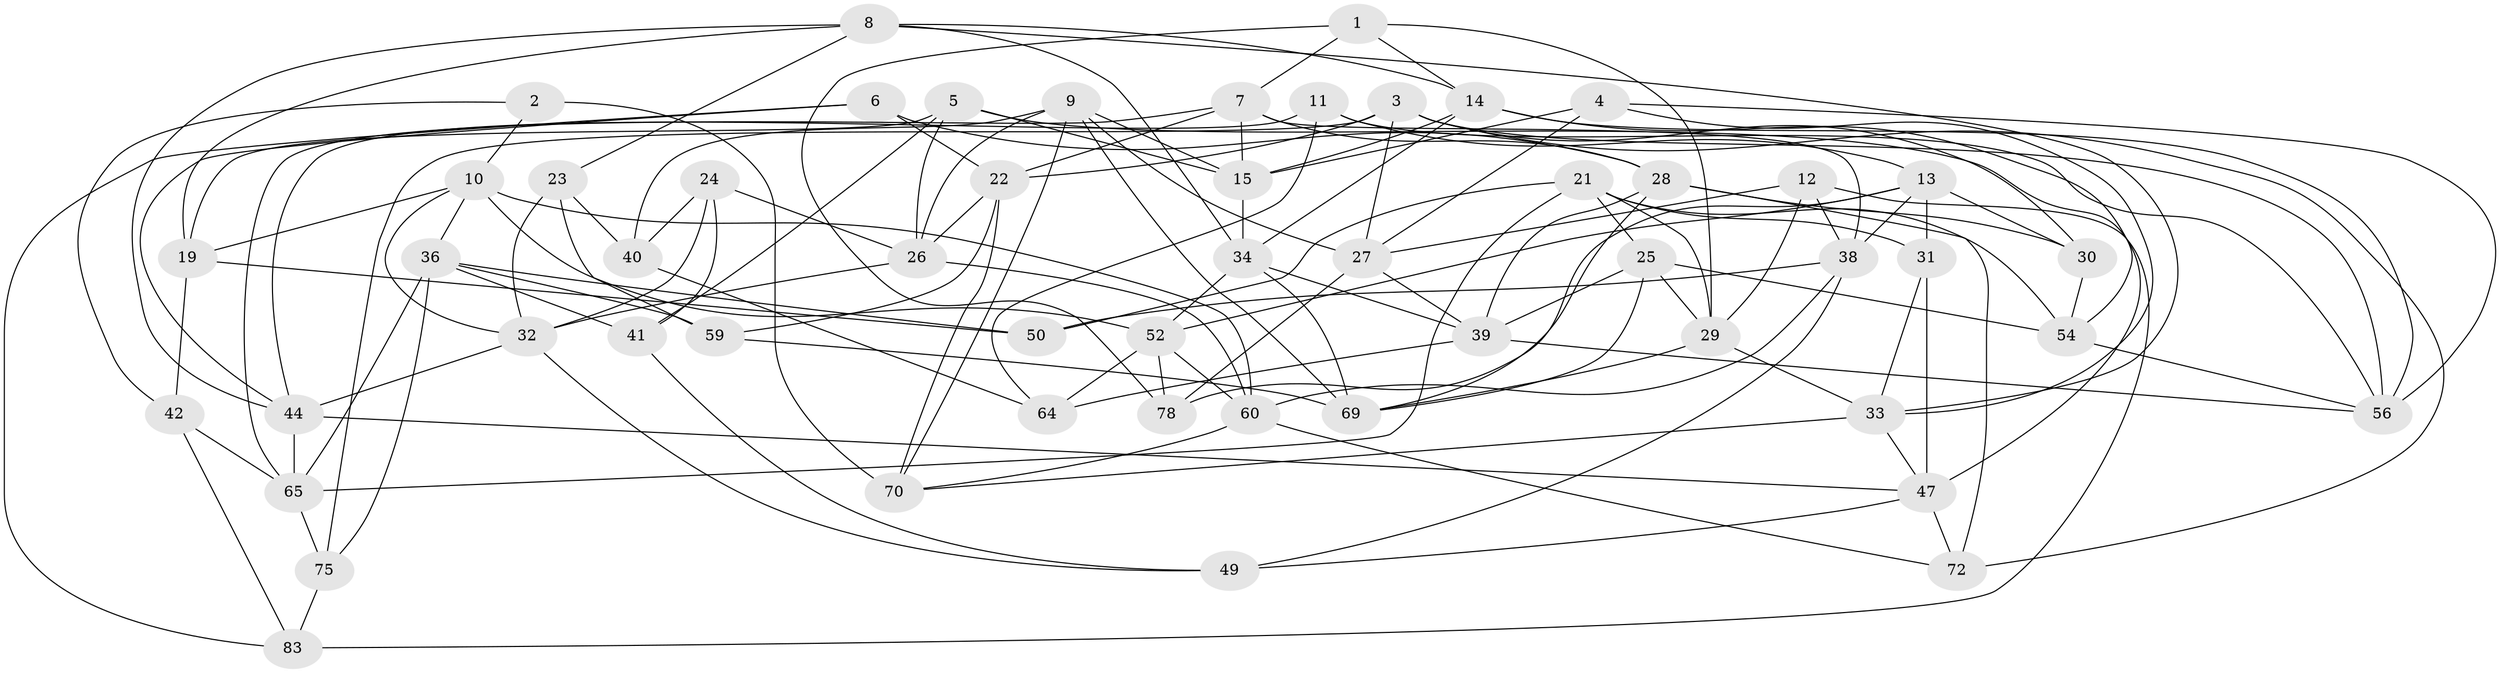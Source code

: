 // original degree distribution, {4: 1.0}
// Generated by graph-tools (version 1.1) at 2025/42/03/06/25 10:42:18]
// undirected, 53 vertices, 135 edges
graph export_dot {
graph [start="1"]
  node [color=gray90,style=filled];
  1;
  2;
  3 [super="+16"];
  4;
  5 [super="+73"];
  6;
  7 [super="+84"];
  8 [super="+20"];
  9 [super="+17"];
  10 [super="+18"];
  11;
  12;
  13 [super="+85"];
  14 [super="+55"];
  15 [super="+35"];
  19 [super="+45"];
  21 [super="+67"];
  22 [super="+51"];
  23;
  24;
  25 [super="+68"];
  26 [super="+37"];
  27 [super="+48"];
  28 [super="+58"];
  29 [super="+81"];
  30;
  31;
  32 [super="+82"];
  33 [super="+43"];
  34 [super="+61"];
  36 [super="+57"];
  38 [super="+76"];
  39 [super="+46"];
  40;
  41;
  42;
  44 [super="+53"];
  47 [super="+71"];
  49;
  50;
  52 [super="+62"];
  54 [super="+80"];
  56 [super="+77"];
  59;
  60 [super="+63"];
  64;
  65 [super="+66"];
  69 [super="+79"];
  70 [super="+74"];
  72;
  75;
  78;
  83;
  1 -- 14;
  1 -- 29;
  1 -- 78;
  1 -- 7;
  2 -- 42;
  2 -- 70 [weight=2];
  2 -- 10;
  3 -- 72;
  3 -- 22;
  3 -- 56;
  3 -- 27;
  3 -- 75;
  3 -- 30;
  4 -- 56;
  4 -- 15;
  4 -- 33;
  4 -- 27;
  5 -- 19 [weight=2];
  5 -- 15;
  5 -- 41;
  5 -- 26;
  5 -- 47;
  6 -- 83;
  6 -- 44;
  6 -- 22;
  6 -- 28;
  7 -- 28;
  7 -- 38;
  7 -- 22;
  7 -- 15;
  7 -- 65;
  8 -- 33;
  8 -- 14;
  8 -- 34;
  8 -- 19;
  8 -- 44;
  8 -- 23;
  9 -- 70;
  9 -- 15;
  9 -- 40;
  9 -- 69;
  9 -- 26;
  9 -- 27;
  10 -- 32;
  10 -- 36;
  10 -- 19;
  10 -- 52;
  10 -- 60;
  11 -- 64;
  11 -- 56;
  11 -- 13;
  11 -- 44;
  12 -- 83;
  12 -- 27;
  12 -- 29;
  12 -- 38;
  13 -- 38;
  13 -- 31;
  13 -- 78;
  13 -- 30;
  13 -- 52;
  14 -- 54;
  14 -- 56;
  14 -- 34;
  14 -- 15;
  15 -- 34;
  19 -- 42;
  19 -- 50;
  21 -- 50;
  21 -- 65;
  21 -- 54;
  21 -- 25;
  21 -- 31;
  21 -- 29;
  22 -- 59;
  22 -- 26;
  22 -- 70;
  23 -- 59;
  23 -- 40;
  23 -- 32;
  24 -- 32;
  24 -- 41;
  24 -- 40;
  24 -- 26;
  25 -- 29;
  25 -- 54 [weight=2];
  25 -- 39;
  25 -- 69;
  26 -- 32;
  26 -- 60;
  27 -- 78;
  27 -- 39;
  28 -- 39;
  28 -- 69;
  28 -- 72;
  28 -- 30;
  29 -- 33;
  29 -- 69;
  30 -- 54;
  31 -- 33;
  31 -- 47;
  32 -- 49;
  32 -- 44;
  33 -- 70;
  33 -- 47;
  34 -- 52;
  34 -- 39;
  34 -- 69;
  36 -- 59;
  36 -- 50;
  36 -- 65;
  36 -- 41;
  36 -- 75;
  38 -- 49;
  38 -- 50;
  38 -- 60;
  39 -- 64;
  39 -- 56;
  40 -- 64;
  41 -- 49;
  42 -- 83;
  42 -- 65;
  44 -- 65;
  44 -- 47;
  47 -- 72;
  47 -- 49;
  52 -- 64;
  52 -- 78;
  52 -- 60;
  54 -- 56;
  59 -- 69;
  60 -- 72;
  60 -- 70;
  65 -- 75;
  75 -- 83;
}

